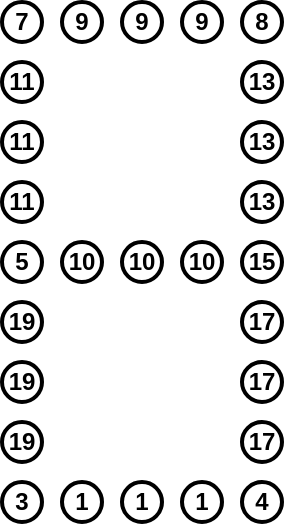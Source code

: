 <mxfile version="20.2.0" type="device"><diagram id="XmA8cyWJfRmYwZIlyzEz" name="Страница 1"><mxGraphModel dx="524" dy="520" grid="1" gridSize="10" guides="1" tooltips="1" connect="1" arrows="1" fold="1" page="1" pageScale="1" pageWidth="827" pageHeight="1169" math="0" shadow="0"><root><mxCell id="0"/><mxCell id="1" parent="0"/><mxCell id="cu_6fglXJ4TB1r-uAyc4-1" value="7" style="ellipse;whiteSpace=wrap;html=1;aspect=fixed;strokeWidth=2;fontStyle=1;fontSize=12;" parent="1" vertex="1"><mxGeometry x="280" y="120" width="20" height="20" as="geometry"/></mxCell><mxCell id="cu_6fglXJ4TB1r-uAyc4-2" value="9" style="ellipse;whiteSpace=wrap;html=1;aspect=fixed;strokeWidth=2;fontStyle=1;fontSize=12;" parent="1" vertex="1"><mxGeometry x="310" y="120" width="20" height="20" as="geometry"/></mxCell><mxCell id="cu_6fglXJ4TB1r-uAyc4-3" value="9" style="ellipse;whiteSpace=wrap;html=1;aspect=fixed;strokeWidth=2;fontStyle=1;fontSize=12;" parent="1" vertex="1"><mxGeometry x="370" y="120" width="20" height="20" as="geometry"/></mxCell><mxCell id="cu_6fglXJ4TB1r-uAyc4-4" value="8" style="ellipse;whiteSpace=wrap;html=1;aspect=fixed;strokeWidth=2;fontStyle=1;fontSize=12;" parent="1" vertex="1"><mxGeometry x="400" y="120" width="20" height="20" as="geometry"/></mxCell><mxCell id="cu_6fglXJ4TB1r-uAyc4-6" value="11" style="ellipse;whiteSpace=wrap;html=1;aspect=fixed;strokeWidth=2;fontStyle=1;fontSize=12;" parent="1" vertex="1"><mxGeometry x="280" y="150" width="20" height="20" as="geometry"/></mxCell><mxCell id="cu_6fglXJ4TB1r-uAyc4-7" value="5" style="ellipse;whiteSpace=wrap;html=1;aspect=fixed;strokeWidth=2;fontStyle=1;fontSize=12;" parent="1" vertex="1"><mxGeometry x="280" y="240" width="20" height="20" as="geometry"/></mxCell><mxCell id="cu_6fglXJ4TB1r-uAyc4-8" value="10" style="ellipse;whiteSpace=wrap;html=1;aspect=fixed;strokeWidth=2;fontStyle=1;fontSize=12;" parent="1" vertex="1"><mxGeometry x="310" y="240" width="20" height="20" as="geometry"/></mxCell><mxCell id="cu_6fglXJ4TB1r-uAyc4-9" value="10" style="ellipse;whiteSpace=wrap;html=1;aspect=fixed;strokeWidth=2;fontStyle=1;fontSize=12;" parent="1" vertex="1"><mxGeometry x="370" y="240" width="20" height="20" as="geometry"/></mxCell><mxCell id="cu_6fglXJ4TB1r-uAyc4-10" value="15" style="ellipse;whiteSpace=wrap;html=1;aspect=fixed;strokeWidth=2;fontStyle=1;fontSize=12;" parent="1" vertex="1"><mxGeometry x="400" y="240" width="20" height="20" as="geometry"/></mxCell><mxCell id="cu_6fglXJ4TB1r-uAyc4-12" value="13" style="ellipse;whiteSpace=wrap;html=1;aspect=fixed;strokeWidth=2;fontStyle=1;fontSize=12;" parent="1" vertex="1"><mxGeometry x="400" y="150" width="20" height="20" as="geometry"/></mxCell><mxCell id="cu_6fglXJ4TB1r-uAyc4-13" value="19" style="ellipse;whiteSpace=wrap;html=1;aspect=fixed;strokeWidth=2;fontStyle=1;fontSize=12;" parent="1" vertex="1"><mxGeometry x="280" y="270" width="20" height="20" as="geometry"/></mxCell><mxCell id="cu_6fglXJ4TB1r-uAyc4-14" value="19" style="ellipse;whiteSpace=wrap;html=1;aspect=fixed;strokeWidth=2;fontStyle=1;fontSize=12;" parent="1" vertex="1"><mxGeometry x="280" y="330" width="20" height="20" as="geometry"/></mxCell><mxCell id="cu_6fglXJ4TB1r-uAyc4-15" value="3" style="ellipse;whiteSpace=wrap;html=1;aspect=fixed;strokeWidth=2;fontStyle=1;fontSize=12;" parent="1" vertex="1"><mxGeometry x="280" y="360" width="20" height="20" as="geometry"/></mxCell><mxCell id="cu_6fglXJ4TB1r-uAyc4-16" value="1" style="ellipse;whiteSpace=wrap;html=1;aspect=fixed;strokeWidth=2;fontStyle=1;fontSize=12;" parent="1" vertex="1"><mxGeometry x="310" y="360" width="20" height="20" as="geometry"/></mxCell><mxCell id="cu_6fglXJ4TB1r-uAyc4-17" value="1" style="ellipse;whiteSpace=wrap;html=1;aspect=fixed;strokeWidth=2;fontStyle=1;fontSize=12;" parent="1" vertex="1"><mxGeometry x="370" y="360" width="20" height="20" as="geometry"/></mxCell><mxCell id="cu_6fglXJ4TB1r-uAyc4-18" value="4" style="ellipse;whiteSpace=wrap;html=1;aspect=fixed;strokeWidth=2;fontStyle=1;fontSize=12;" parent="1" vertex="1"><mxGeometry x="400" y="360" width="20" height="20" as="geometry"/></mxCell><mxCell id="cu_6fglXJ4TB1r-uAyc4-19" value="17" style="ellipse;whiteSpace=wrap;html=1;aspect=fixed;strokeWidth=2;fontStyle=1;fontSize=12;" parent="1" vertex="1"><mxGeometry x="400" y="270" width="20" height="20" as="geometry"/></mxCell><mxCell id="cu_6fglXJ4TB1r-uAyc4-20" value="17" style="ellipse;whiteSpace=wrap;html=1;aspect=fixed;strokeWidth=2;fontStyle=1;fontSize=12;" parent="1" vertex="1"><mxGeometry x="400" y="330" width="20" height="20" as="geometry"/></mxCell><mxCell id="cu_6fglXJ4TB1r-uAyc4-28" value="9" style="ellipse;whiteSpace=wrap;html=1;aspect=fixed;strokeWidth=2;fontStyle=1;fontSize=12;" parent="1" vertex="1"><mxGeometry x="340" y="120" width="20" height="20" as="geometry"/></mxCell><mxCell id="cu_6fglXJ4TB1r-uAyc4-29" value="10" style="ellipse;whiteSpace=wrap;html=1;aspect=fixed;strokeWidth=2;fontStyle=1;fontSize=12;" parent="1" vertex="1"><mxGeometry x="340" y="240" width="20" height="20" as="geometry"/></mxCell><mxCell id="cu_6fglXJ4TB1r-uAyc4-30" value="1" style="ellipse;whiteSpace=wrap;html=1;aspect=fixed;strokeWidth=2;fontStyle=1;fontSize=12;" parent="1" vertex="1"><mxGeometry x="340" y="360" width="20" height="20" as="geometry"/></mxCell><mxCell id="cu_6fglXJ4TB1r-uAyc4-31" value="11" style="ellipse;whiteSpace=wrap;html=1;aspect=fixed;strokeWidth=2;fontStyle=1;fontSize=12;" parent="1" vertex="1"><mxGeometry x="280" y="210" width="20" height="20" as="geometry"/></mxCell><mxCell id="cu_6fglXJ4TB1r-uAyc4-32" value="13" style="ellipse;whiteSpace=wrap;html=1;aspect=fixed;strokeWidth=2;fontStyle=1;fontSize=12;" parent="1" vertex="1"><mxGeometry x="400" y="210" width="20" height="20" as="geometry"/></mxCell><mxCell id="cu_6fglXJ4TB1r-uAyc4-38" value="11" style="ellipse;whiteSpace=wrap;html=1;aspect=fixed;strokeWidth=2;fontStyle=1;fontSize=12;" parent="1" vertex="1"><mxGeometry x="280" y="180" width="20" height="20" as="geometry"/></mxCell><mxCell id="cu_6fglXJ4TB1r-uAyc4-39" value="13" style="ellipse;whiteSpace=wrap;html=1;aspect=fixed;strokeWidth=2;fontStyle=1;fontSize=12;" parent="1" vertex="1"><mxGeometry x="400" y="180" width="20" height="20" as="geometry"/></mxCell><mxCell id="cu_6fglXJ4TB1r-uAyc4-40" value="19" style="ellipse;whiteSpace=wrap;html=1;aspect=fixed;strokeWidth=2;fontStyle=1;fontSize=12;" parent="1" vertex="1"><mxGeometry x="280" y="300" width="20" height="20" as="geometry"/></mxCell><mxCell id="cu_6fglXJ4TB1r-uAyc4-41" value="17" style="ellipse;whiteSpace=wrap;html=1;aspect=fixed;strokeWidth=2;fontStyle=1;fontSize=12;" parent="1" vertex="1"><mxGeometry x="400" y="300" width="20" height="20" as="geometry"/></mxCell></root></mxGraphModel></diagram></mxfile>